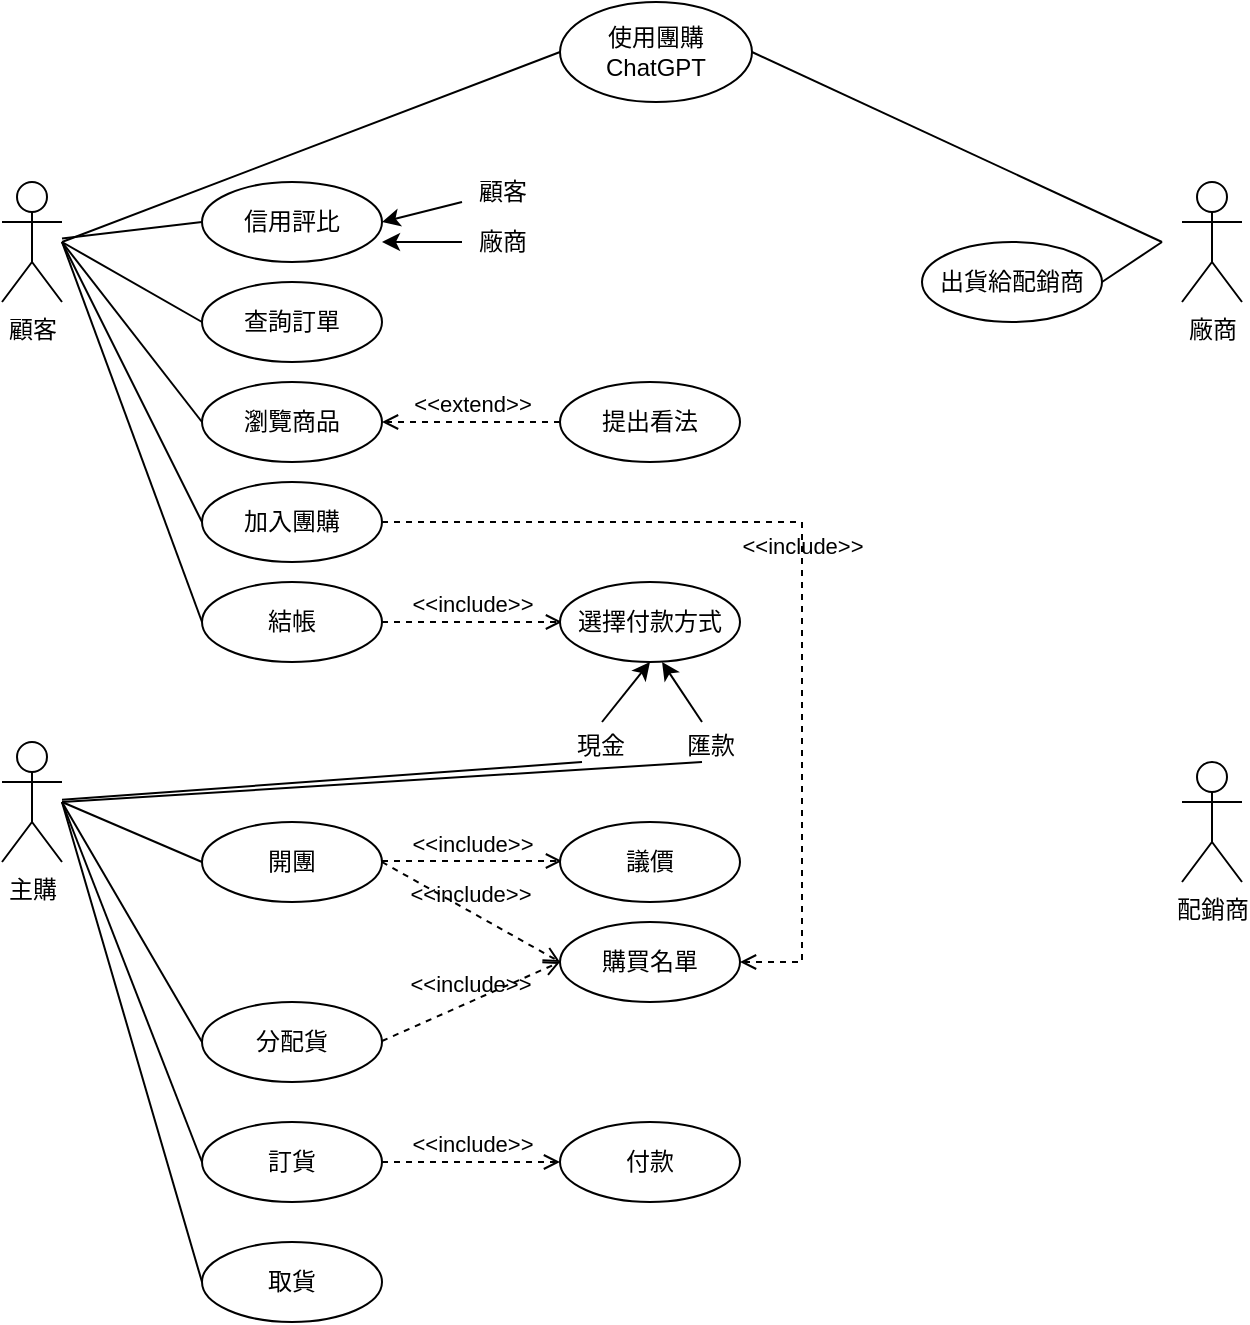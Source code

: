 <mxfile version="22.0.2" type="github">
  <diagram name="第 1 页" id="3oT_i06SkzwsFrK0Teo1">
    <mxGraphModel dx="954" dy="647" grid="1" gridSize="10" guides="1" tooltips="1" connect="1" arrows="1" fold="1" page="1" pageScale="1" pageWidth="827" pageHeight="1169" math="0" shadow="0">
      <root>
        <mxCell id="0" />
        <mxCell id="1" parent="0" />
        <mxCell id="B-tKHahjRUxkaQ6zFDhn-1" value="顧客" style="shape=umlActor;verticalLabelPosition=bottom;verticalAlign=top;html=1;outlineConnect=0;" vertex="1" parent="1">
          <mxGeometry x="80" y="190" width="30" height="60" as="geometry" />
        </mxCell>
        <mxCell id="B-tKHahjRUxkaQ6zFDhn-3" value="主購" style="shape=umlActor;verticalLabelPosition=bottom;verticalAlign=top;html=1;outlineConnect=0;" vertex="1" parent="1">
          <mxGeometry x="80" y="470" width="30" height="60" as="geometry" />
        </mxCell>
        <mxCell id="B-tKHahjRUxkaQ6zFDhn-6" value="使用團購&lt;br&gt;ChatGPT" style="ellipse;whiteSpace=wrap;html=1;" vertex="1" parent="1">
          <mxGeometry x="359" y="100" width="96" height="50" as="geometry" />
        </mxCell>
        <mxCell id="B-tKHahjRUxkaQ6zFDhn-7" value="信用評比" style="ellipse;whiteSpace=wrap;html=1;" vertex="1" parent="1">
          <mxGeometry x="180" y="190" width="90" height="40" as="geometry" />
        </mxCell>
        <mxCell id="B-tKHahjRUxkaQ6zFDhn-9" value="" style="endArrow=classic;html=1;rounded=0;entryX=1;entryY=0.5;entryDx=0;entryDy=0;" edge="1" parent="1" target="B-tKHahjRUxkaQ6zFDhn-7">
          <mxGeometry width="50" height="50" relative="1" as="geometry">
            <mxPoint x="310" y="200" as="sourcePoint" />
            <mxPoint x="280" y="200" as="targetPoint" />
          </mxGeometry>
        </mxCell>
        <mxCell id="B-tKHahjRUxkaQ6zFDhn-10" value="" style="endArrow=classic;html=1;rounded=0;" edge="1" parent="1">
          <mxGeometry width="50" height="50" relative="1" as="geometry">
            <mxPoint x="310" y="220" as="sourcePoint" />
            <mxPoint x="270" y="220" as="targetPoint" />
          </mxGeometry>
        </mxCell>
        <mxCell id="B-tKHahjRUxkaQ6zFDhn-11" value="顧客" style="text;html=1;align=center;verticalAlign=middle;resizable=0;points=[];autosize=1;strokeColor=none;fillColor=none;" vertex="1" parent="1">
          <mxGeometry x="305" y="180" width="50" height="30" as="geometry" />
        </mxCell>
        <mxCell id="B-tKHahjRUxkaQ6zFDhn-12" value="廠商" style="text;html=1;align=center;verticalAlign=middle;resizable=0;points=[];autosize=1;strokeColor=none;fillColor=none;" vertex="1" parent="1">
          <mxGeometry x="305" y="205" width="50" height="30" as="geometry" />
        </mxCell>
        <mxCell id="B-tKHahjRUxkaQ6zFDhn-13" value="查詢訂單" style="ellipse;whiteSpace=wrap;html=1;" vertex="1" parent="1">
          <mxGeometry x="180" y="240" width="90" height="40" as="geometry" />
        </mxCell>
        <mxCell id="B-tKHahjRUxkaQ6zFDhn-14" value="瀏覽商品" style="ellipse;whiteSpace=wrap;html=1;" vertex="1" parent="1">
          <mxGeometry x="180" y="290" width="90" height="40" as="geometry" />
        </mxCell>
        <mxCell id="B-tKHahjRUxkaQ6zFDhn-15" value="&amp;lt;&amp;lt;extend&amp;gt;&amp;gt;" style="html=1;verticalAlign=bottom;labelBackgroundColor=none;endArrow=open;endFill=0;dashed=1;rounded=0;entryX=1;entryY=0.5;entryDx=0;entryDy=0;exitX=0;exitY=0.5;exitDx=0;exitDy=0;" edge="1" parent="1" source="B-tKHahjRUxkaQ6zFDhn-16" target="B-tKHahjRUxkaQ6zFDhn-14">
          <mxGeometry x="-0.008" width="160" relative="1" as="geometry">
            <mxPoint x="350" y="300" as="sourcePoint" />
            <mxPoint x="480" y="450" as="targetPoint" />
            <mxPoint as="offset" />
          </mxGeometry>
        </mxCell>
        <mxCell id="B-tKHahjRUxkaQ6zFDhn-16" value="提出看法" style="ellipse;whiteSpace=wrap;html=1;" vertex="1" parent="1">
          <mxGeometry x="359" y="290" width="90" height="40" as="geometry" />
        </mxCell>
        <mxCell id="B-tKHahjRUxkaQ6zFDhn-17" value="加入團購" style="ellipse;whiteSpace=wrap;html=1;" vertex="1" parent="1">
          <mxGeometry x="180" y="340" width="90" height="40" as="geometry" />
        </mxCell>
        <mxCell id="B-tKHahjRUxkaQ6zFDhn-18" value="結帳" style="ellipse;whiteSpace=wrap;html=1;" vertex="1" parent="1">
          <mxGeometry x="180" y="390" width="90" height="40" as="geometry" />
        </mxCell>
        <mxCell id="B-tKHahjRUxkaQ6zFDhn-19" value="&amp;lt;&amp;lt;include&amp;gt;&amp;gt;" style="html=1;verticalAlign=bottom;labelBackgroundColor=none;endArrow=open;endFill=0;dashed=1;rounded=0;exitX=1;exitY=0.5;exitDx=0;exitDy=0;" edge="1" parent="1" source="B-tKHahjRUxkaQ6zFDhn-18">
          <mxGeometry width="160" relative="1" as="geometry">
            <mxPoint x="320" y="450" as="sourcePoint" />
            <mxPoint x="360" y="410" as="targetPoint" />
          </mxGeometry>
        </mxCell>
        <mxCell id="B-tKHahjRUxkaQ6zFDhn-20" value="選擇付款方式" style="ellipse;whiteSpace=wrap;html=1;" vertex="1" parent="1">
          <mxGeometry x="359" y="390" width="90" height="40" as="geometry" />
        </mxCell>
        <mxCell id="B-tKHahjRUxkaQ6zFDhn-22" value="" style="endArrow=classic;html=1;rounded=0;entryX=0.5;entryY=1;entryDx=0;entryDy=0;" edge="1" parent="1" target="B-tKHahjRUxkaQ6zFDhn-20">
          <mxGeometry width="50" height="50" relative="1" as="geometry">
            <mxPoint x="380" y="460" as="sourcePoint" />
            <mxPoint x="280" y="220" as="targetPoint" />
          </mxGeometry>
        </mxCell>
        <mxCell id="B-tKHahjRUxkaQ6zFDhn-23" value="" style="endArrow=classic;html=1;rounded=0;entryX=0.567;entryY=1;entryDx=0;entryDy=0;entryPerimeter=0;" edge="1" parent="1" target="B-tKHahjRUxkaQ6zFDhn-20">
          <mxGeometry width="50" height="50" relative="1" as="geometry">
            <mxPoint x="430" y="460" as="sourcePoint" />
            <mxPoint x="414" y="440" as="targetPoint" />
          </mxGeometry>
        </mxCell>
        <mxCell id="B-tKHahjRUxkaQ6zFDhn-24" value="現金" style="text;html=1;align=center;verticalAlign=middle;resizable=0;points=[];autosize=1;strokeColor=none;fillColor=none;" vertex="1" parent="1">
          <mxGeometry x="354" y="457" width="50" height="30" as="geometry" />
        </mxCell>
        <mxCell id="B-tKHahjRUxkaQ6zFDhn-25" value="匯款" style="text;html=1;align=center;verticalAlign=middle;resizable=0;points=[];autosize=1;strokeColor=none;fillColor=none;" vertex="1" parent="1">
          <mxGeometry x="409" y="457" width="50" height="30" as="geometry" />
        </mxCell>
        <mxCell id="B-tKHahjRUxkaQ6zFDhn-26" value="" style="endArrow=none;html=1;rounded=0;" edge="1" parent="1" target="B-tKHahjRUxkaQ6zFDhn-3">
          <mxGeometry width="50" height="50" relative="1" as="geometry">
            <mxPoint x="370" y="480" as="sourcePoint" />
            <mxPoint x="430" y="420" as="targetPoint" />
          </mxGeometry>
        </mxCell>
        <mxCell id="B-tKHahjRUxkaQ6zFDhn-27" value="" style="endArrow=none;html=1;rounded=0;exitX=0.42;exitY=0.767;exitDx=0;exitDy=0;exitPerimeter=0;" edge="1" parent="1" source="B-tKHahjRUxkaQ6zFDhn-25">
          <mxGeometry width="50" height="50" relative="1" as="geometry">
            <mxPoint x="380" y="470" as="sourcePoint" />
            <mxPoint x="110" y="500" as="targetPoint" />
          </mxGeometry>
        </mxCell>
        <mxCell id="B-tKHahjRUxkaQ6zFDhn-28" value="開團" style="ellipse;whiteSpace=wrap;html=1;" vertex="1" parent="1">
          <mxGeometry x="180" y="510" width="90" height="40" as="geometry" />
        </mxCell>
        <mxCell id="B-tKHahjRUxkaQ6zFDhn-29" value="&amp;lt;&amp;lt;include&amp;gt;&amp;gt;" style="html=1;verticalAlign=bottom;labelBackgroundColor=none;endArrow=open;endFill=0;dashed=1;rounded=0;exitX=1;exitY=0.5;exitDx=0;exitDy=0;" edge="1" parent="1">
          <mxGeometry width="160" relative="1" as="geometry">
            <mxPoint x="270" y="529.5" as="sourcePoint" />
            <mxPoint x="360" y="529.5" as="targetPoint" />
          </mxGeometry>
        </mxCell>
        <mxCell id="B-tKHahjRUxkaQ6zFDhn-30" value="議價" style="ellipse;whiteSpace=wrap;html=1;" vertex="1" parent="1">
          <mxGeometry x="359" y="510" width="90" height="40" as="geometry" />
        </mxCell>
        <mxCell id="B-tKHahjRUxkaQ6zFDhn-31" value="&amp;lt;&amp;lt;include&amp;gt;&amp;gt;" style="html=1;verticalAlign=bottom;labelBackgroundColor=none;endArrow=open;endFill=0;dashed=1;rounded=0;exitX=1;exitY=0.5;exitDx=0;exitDy=0;entryX=0;entryY=0.5;entryDx=0;entryDy=0;" edge="1" parent="1" source="B-tKHahjRUxkaQ6zFDhn-28" target="B-tKHahjRUxkaQ6zFDhn-32">
          <mxGeometry width="160" relative="1" as="geometry">
            <mxPoint x="280" y="539.5" as="sourcePoint" />
            <mxPoint x="360" y="560" as="targetPoint" />
          </mxGeometry>
        </mxCell>
        <mxCell id="B-tKHahjRUxkaQ6zFDhn-32" value="購買名單" style="ellipse;whiteSpace=wrap;html=1;" vertex="1" parent="1">
          <mxGeometry x="359" y="560" width="90" height="40" as="geometry" />
        </mxCell>
        <mxCell id="B-tKHahjRUxkaQ6zFDhn-33" value="訂貨" style="ellipse;whiteSpace=wrap;html=1;" vertex="1" parent="1">
          <mxGeometry x="180" y="660" width="90" height="40" as="geometry" />
        </mxCell>
        <mxCell id="B-tKHahjRUxkaQ6zFDhn-34" value="付款" style="ellipse;whiteSpace=wrap;html=1;" vertex="1" parent="1">
          <mxGeometry x="359" y="660" width="90" height="40" as="geometry" />
        </mxCell>
        <mxCell id="B-tKHahjRUxkaQ6zFDhn-35" value="&amp;lt;&amp;lt;include&amp;gt;&amp;gt;" style="html=1;verticalAlign=bottom;labelBackgroundColor=none;endArrow=open;endFill=0;dashed=1;rounded=0;exitX=1;exitY=0.5;exitDx=0;exitDy=0;entryX=0;entryY=0.5;entryDx=0;entryDy=0;" edge="1" parent="1" source="B-tKHahjRUxkaQ6zFDhn-33" target="B-tKHahjRUxkaQ6zFDhn-34">
          <mxGeometry width="160" relative="1" as="geometry">
            <mxPoint x="270" y="640" as="sourcePoint" />
            <mxPoint x="359" y="690" as="targetPoint" />
          </mxGeometry>
        </mxCell>
        <mxCell id="B-tKHahjRUxkaQ6zFDhn-36" value="取貨" style="ellipse;whiteSpace=wrap;html=1;" vertex="1" parent="1">
          <mxGeometry x="180" y="720" width="90" height="40" as="geometry" />
        </mxCell>
        <mxCell id="B-tKHahjRUxkaQ6zFDhn-37" value="分配貨" style="ellipse;whiteSpace=wrap;html=1;" vertex="1" parent="1">
          <mxGeometry x="180" y="600" width="90" height="40" as="geometry" />
        </mxCell>
        <mxCell id="B-tKHahjRUxkaQ6zFDhn-38" value="&amp;lt;&amp;lt;include&amp;gt;&amp;gt;" style="html=1;verticalAlign=bottom;labelBackgroundColor=none;endArrow=open;endFill=0;dashed=1;rounded=0;exitX=1;exitY=0.5;exitDx=0;exitDy=0;entryX=0;entryY=0.5;entryDx=0;entryDy=0;" edge="1" parent="1" target="B-tKHahjRUxkaQ6zFDhn-32">
          <mxGeometry width="160" relative="1" as="geometry">
            <mxPoint x="270" y="619.5" as="sourcePoint" />
            <mxPoint x="359" y="619.5" as="targetPoint" />
          </mxGeometry>
        </mxCell>
        <mxCell id="B-tKHahjRUxkaQ6zFDhn-39" value="" style="endArrow=none;html=1;rounded=0;entryX=0;entryY=0.5;entryDx=0;entryDy=0;" edge="1" parent="1" target="B-tKHahjRUxkaQ6zFDhn-28">
          <mxGeometry width="50" height="50" relative="1" as="geometry">
            <mxPoint x="110" y="500" as="sourcePoint" />
            <mxPoint x="430" y="450" as="targetPoint" />
          </mxGeometry>
        </mxCell>
        <mxCell id="B-tKHahjRUxkaQ6zFDhn-40" value="" style="endArrow=none;html=1;rounded=0;exitX=0;exitY=0.5;exitDx=0;exitDy=0;" edge="1" parent="1" source="B-tKHahjRUxkaQ6zFDhn-37">
          <mxGeometry width="50" height="50" relative="1" as="geometry">
            <mxPoint x="380" y="500" as="sourcePoint" />
            <mxPoint x="110" y="500" as="targetPoint" />
          </mxGeometry>
        </mxCell>
        <mxCell id="B-tKHahjRUxkaQ6zFDhn-41" value="" style="endArrow=none;html=1;rounded=0;exitX=0;exitY=0.5;exitDx=0;exitDy=0;" edge="1" parent="1" source="B-tKHahjRUxkaQ6zFDhn-33">
          <mxGeometry width="50" height="50" relative="1" as="geometry">
            <mxPoint x="380" y="500" as="sourcePoint" />
            <mxPoint x="110" y="500" as="targetPoint" />
          </mxGeometry>
        </mxCell>
        <mxCell id="B-tKHahjRUxkaQ6zFDhn-42" value="" style="endArrow=none;html=1;rounded=0;exitX=0;exitY=0.5;exitDx=0;exitDy=0;" edge="1" parent="1" source="B-tKHahjRUxkaQ6zFDhn-36">
          <mxGeometry width="50" height="50" relative="1" as="geometry">
            <mxPoint x="380" y="500" as="sourcePoint" />
            <mxPoint x="110" y="500" as="targetPoint" />
          </mxGeometry>
        </mxCell>
        <mxCell id="B-tKHahjRUxkaQ6zFDhn-43" value="" style="endArrow=none;html=1;rounded=0;entryX=0;entryY=0.5;entryDx=0;entryDy=0;" edge="1" parent="1" source="B-tKHahjRUxkaQ6zFDhn-1" target="B-tKHahjRUxkaQ6zFDhn-7">
          <mxGeometry width="50" height="50" relative="1" as="geometry">
            <mxPoint x="390" y="460" as="sourcePoint" />
            <mxPoint x="440" y="410" as="targetPoint" />
          </mxGeometry>
        </mxCell>
        <mxCell id="B-tKHahjRUxkaQ6zFDhn-44" value="" style="endArrow=none;html=1;rounded=0;entryX=0;entryY=0.5;entryDx=0;entryDy=0;" edge="1" parent="1" target="B-tKHahjRUxkaQ6zFDhn-13">
          <mxGeometry width="50" height="50" relative="1" as="geometry">
            <mxPoint x="110" y="220" as="sourcePoint" />
            <mxPoint x="440" y="410" as="targetPoint" />
          </mxGeometry>
        </mxCell>
        <mxCell id="B-tKHahjRUxkaQ6zFDhn-45" value="" style="endArrow=none;html=1;rounded=0;entryX=0;entryY=0.5;entryDx=0;entryDy=0;" edge="1" parent="1" target="B-tKHahjRUxkaQ6zFDhn-14">
          <mxGeometry width="50" height="50" relative="1" as="geometry">
            <mxPoint x="110" y="220" as="sourcePoint" />
            <mxPoint x="440" y="410" as="targetPoint" />
          </mxGeometry>
        </mxCell>
        <mxCell id="B-tKHahjRUxkaQ6zFDhn-46" value="" style="endArrow=none;html=1;rounded=0;entryX=0;entryY=0.5;entryDx=0;entryDy=0;" edge="1" parent="1" target="B-tKHahjRUxkaQ6zFDhn-17">
          <mxGeometry width="50" height="50" relative="1" as="geometry">
            <mxPoint x="110" y="220" as="sourcePoint" />
            <mxPoint x="440" y="410" as="targetPoint" />
          </mxGeometry>
        </mxCell>
        <mxCell id="B-tKHahjRUxkaQ6zFDhn-47" value="" style="endArrow=none;html=1;rounded=0;entryX=0;entryY=0.5;entryDx=0;entryDy=0;" edge="1" parent="1" target="B-tKHahjRUxkaQ6zFDhn-18">
          <mxGeometry width="50" height="50" relative="1" as="geometry">
            <mxPoint x="110" y="220" as="sourcePoint" />
            <mxPoint x="440" y="410" as="targetPoint" />
          </mxGeometry>
        </mxCell>
        <mxCell id="B-tKHahjRUxkaQ6zFDhn-48" value="&amp;lt;&amp;lt;include&amp;gt;&amp;gt;" style="html=1;verticalAlign=bottom;labelBackgroundColor=none;endArrow=open;endFill=0;dashed=1;rounded=0;exitX=1;exitY=0.5;exitDx=0;exitDy=0;entryX=1;entryY=0.5;entryDx=0;entryDy=0;" edge="1" parent="1" source="B-tKHahjRUxkaQ6zFDhn-17" target="B-tKHahjRUxkaQ6zFDhn-32">
          <mxGeometry width="160" relative="1" as="geometry">
            <mxPoint x="340" y="430" as="sourcePoint" />
            <mxPoint x="490" y="660" as="targetPoint" />
            <Array as="points">
              <mxPoint x="480" y="360" />
              <mxPoint x="480" y="580" />
            </Array>
          </mxGeometry>
        </mxCell>
        <mxCell id="B-tKHahjRUxkaQ6zFDhn-49" value="" style="endArrow=none;html=1;rounded=0;entryX=0;entryY=0.5;entryDx=0;entryDy=0;" edge="1" parent="1" target="B-tKHahjRUxkaQ6zFDhn-6">
          <mxGeometry width="50" height="50" relative="1" as="geometry">
            <mxPoint x="110" y="220" as="sourcePoint" />
            <mxPoint x="440" y="410" as="targetPoint" />
          </mxGeometry>
        </mxCell>
        <mxCell id="B-tKHahjRUxkaQ6zFDhn-50" value="廠商" style="shape=umlActor;verticalLabelPosition=bottom;verticalAlign=top;html=1;outlineConnect=0;" vertex="1" parent="1">
          <mxGeometry x="670" y="190" width="30" height="60" as="geometry" />
        </mxCell>
        <mxCell id="B-tKHahjRUxkaQ6zFDhn-51" value="" style="endArrow=none;html=1;rounded=0;entryX=1;entryY=0.5;entryDx=0;entryDy=0;" edge="1" parent="1" target="B-tKHahjRUxkaQ6zFDhn-6">
          <mxGeometry width="50" height="50" relative="1" as="geometry">
            <mxPoint x="660" y="220" as="sourcePoint" />
            <mxPoint x="460" y="130" as="targetPoint" />
          </mxGeometry>
        </mxCell>
        <mxCell id="B-tKHahjRUxkaQ6zFDhn-52" value="出貨給配銷商" style="ellipse;whiteSpace=wrap;html=1;" vertex="1" parent="1">
          <mxGeometry x="540" y="220" width="90" height="40" as="geometry" />
        </mxCell>
        <mxCell id="B-tKHahjRUxkaQ6zFDhn-53" value="" style="endArrow=none;html=1;rounded=0;exitX=1;exitY=0.5;exitDx=0;exitDy=0;" edge="1" parent="1" source="B-tKHahjRUxkaQ6zFDhn-52">
          <mxGeometry width="50" height="50" relative="1" as="geometry">
            <mxPoint x="390" y="460" as="sourcePoint" />
            <mxPoint x="660" y="220" as="targetPoint" />
          </mxGeometry>
        </mxCell>
        <mxCell id="B-tKHahjRUxkaQ6zFDhn-54" value="配銷商" style="shape=umlActor;verticalLabelPosition=bottom;verticalAlign=top;html=1;outlineConnect=0;" vertex="1" parent="1">
          <mxGeometry x="670" y="480" width="30" height="60" as="geometry" />
        </mxCell>
      </root>
    </mxGraphModel>
  </diagram>
</mxfile>
